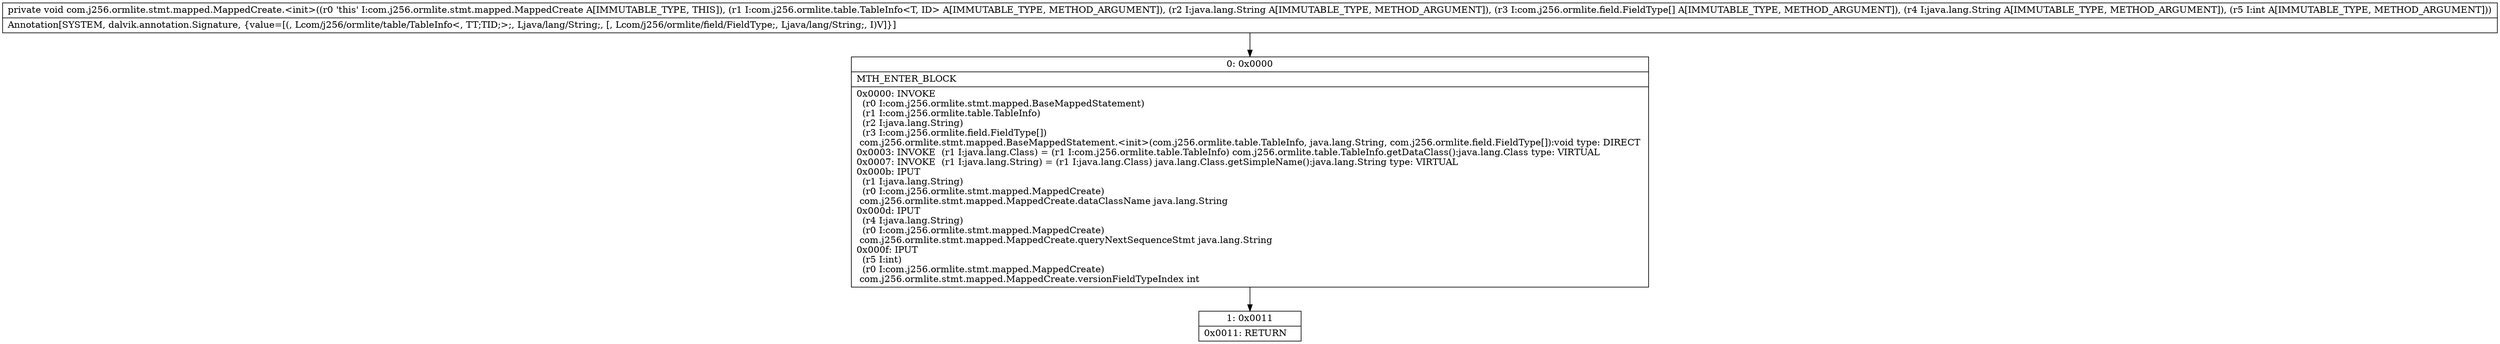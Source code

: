 digraph "CFG forcom.j256.ormlite.stmt.mapped.MappedCreate.\<init\>(Lcom\/j256\/ormlite\/table\/TableInfo;Ljava\/lang\/String;[Lcom\/j256\/ormlite\/field\/FieldType;Ljava\/lang\/String;I)V" {
Node_0 [shape=record,label="{0\:\ 0x0000|MTH_ENTER_BLOCK\l|0x0000: INVOKE  \l  (r0 I:com.j256.ormlite.stmt.mapped.BaseMappedStatement)\l  (r1 I:com.j256.ormlite.table.TableInfo)\l  (r2 I:java.lang.String)\l  (r3 I:com.j256.ormlite.field.FieldType[])\l com.j256.ormlite.stmt.mapped.BaseMappedStatement.\<init\>(com.j256.ormlite.table.TableInfo, java.lang.String, com.j256.ormlite.field.FieldType[]):void type: DIRECT \l0x0003: INVOKE  (r1 I:java.lang.Class) = (r1 I:com.j256.ormlite.table.TableInfo) com.j256.ormlite.table.TableInfo.getDataClass():java.lang.Class type: VIRTUAL \l0x0007: INVOKE  (r1 I:java.lang.String) = (r1 I:java.lang.Class) java.lang.Class.getSimpleName():java.lang.String type: VIRTUAL \l0x000b: IPUT  \l  (r1 I:java.lang.String)\l  (r0 I:com.j256.ormlite.stmt.mapped.MappedCreate)\l com.j256.ormlite.stmt.mapped.MappedCreate.dataClassName java.lang.String \l0x000d: IPUT  \l  (r4 I:java.lang.String)\l  (r0 I:com.j256.ormlite.stmt.mapped.MappedCreate)\l com.j256.ormlite.stmt.mapped.MappedCreate.queryNextSequenceStmt java.lang.String \l0x000f: IPUT  \l  (r5 I:int)\l  (r0 I:com.j256.ormlite.stmt.mapped.MappedCreate)\l com.j256.ormlite.stmt.mapped.MappedCreate.versionFieldTypeIndex int \l}"];
Node_1 [shape=record,label="{1\:\ 0x0011|0x0011: RETURN   \l}"];
MethodNode[shape=record,label="{private void com.j256.ormlite.stmt.mapped.MappedCreate.\<init\>((r0 'this' I:com.j256.ormlite.stmt.mapped.MappedCreate A[IMMUTABLE_TYPE, THIS]), (r1 I:com.j256.ormlite.table.TableInfo\<T, ID\> A[IMMUTABLE_TYPE, METHOD_ARGUMENT]), (r2 I:java.lang.String A[IMMUTABLE_TYPE, METHOD_ARGUMENT]), (r3 I:com.j256.ormlite.field.FieldType[] A[IMMUTABLE_TYPE, METHOD_ARGUMENT]), (r4 I:java.lang.String A[IMMUTABLE_TYPE, METHOD_ARGUMENT]), (r5 I:int A[IMMUTABLE_TYPE, METHOD_ARGUMENT]))  | Annotation[SYSTEM, dalvik.annotation.Signature, \{value=[(, Lcom\/j256\/ormlite\/table\/TableInfo\<, TT;TID;\>;, Ljava\/lang\/String;, [, Lcom\/j256\/ormlite\/field\/FieldType;, Ljava\/lang\/String;, I)V]\}]\l}"];
MethodNode -> Node_0;
Node_0 -> Node_1;
}

